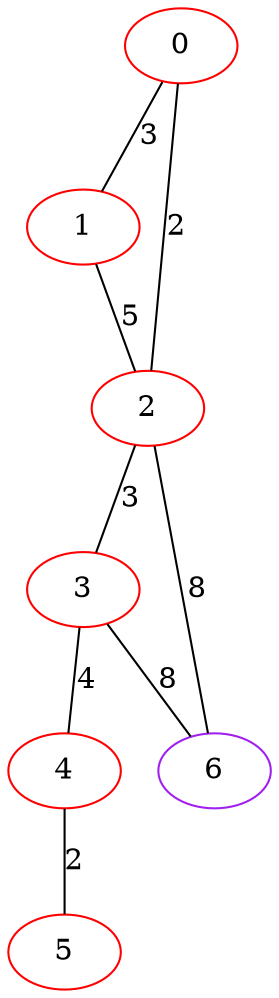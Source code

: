 graph "" {
0 [color=red, weight=1];
1 [color=red, weight=1];
2 [color=red, weight=1];
3 [color=red, weight=1];
4 [color=red, weight=1];
5 [color=red, weight=1];
6 [color=purple, weight=4];
0 -- 1  [key=0, label=3];
0 -- 2  [key=0, label=2];
1 -- 2  [key=0, label=5];
2 -- 3  [key=0, label=3];
2 -- 6  [key=0, label=8];
3 -- 4  [key=0, label=4];
3 -- 6  [key=0, label=8];
4 -- 5  [key=0, label=2];
}
